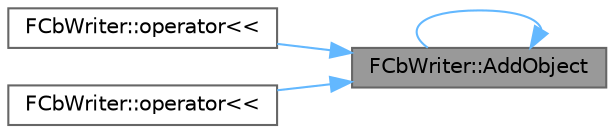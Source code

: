digraph "FCbWriter::AddObject"
{
 // INTERACTIVE_SVG=YES
 // LATEX_PDF_SIZE
  bgcolor="transparent";
  edge [fontname=Helvetica,fontsize=10,labelfontname=Helvetica,labelfontsize=10];
  node [fontname=Helvetica,fontsize=10,shape=box,height=0.2,width=0.4];
  rankdir="RL";
  Node1 [id="Node000001",label="FCbWriter::AddObject",height=0.2,width=0.4,color="gray40", fillcolor="grey60", style="filled", fontcolor="black",tooltip="Copy the value (not the name) of an existing object."];
  Node1 -> Node1 [id="edge1_Node000001_Node000001",dir="back",color="steelblue1",style="solid",tooltip=" "];
  Node1 -> Node2 [id="edge2_Node000001_Node000002",dir="back",color="steelblue1",style="solid",tooltip=" "];
  Node2 [id="Node000002",label="FCbWriter::operator\<\<",height=0.2,width=0.4,color="grey40", fillcolor="white", style="filled",URL="$dc/d63/classFCbWriter.html#a7d40d3ff5ca086f91e5e73e8345bf385",tooltip=" "];
  Node1 -> Node3 [id="edge3_Node000001_Node000003",dir="back",color="steelblue1",style="solid",tooltip=" "];
  Node3 [id="Node000003",label="FCbWriter::operator\<\<",height=0.2,width=0.4,color="grey40", fillcolor="white", style="filled",URL="$dc/d63/classFCbWriter.html#aaa923a75a6e77b45994d6cb388f70418",tooltip=" "];
}
